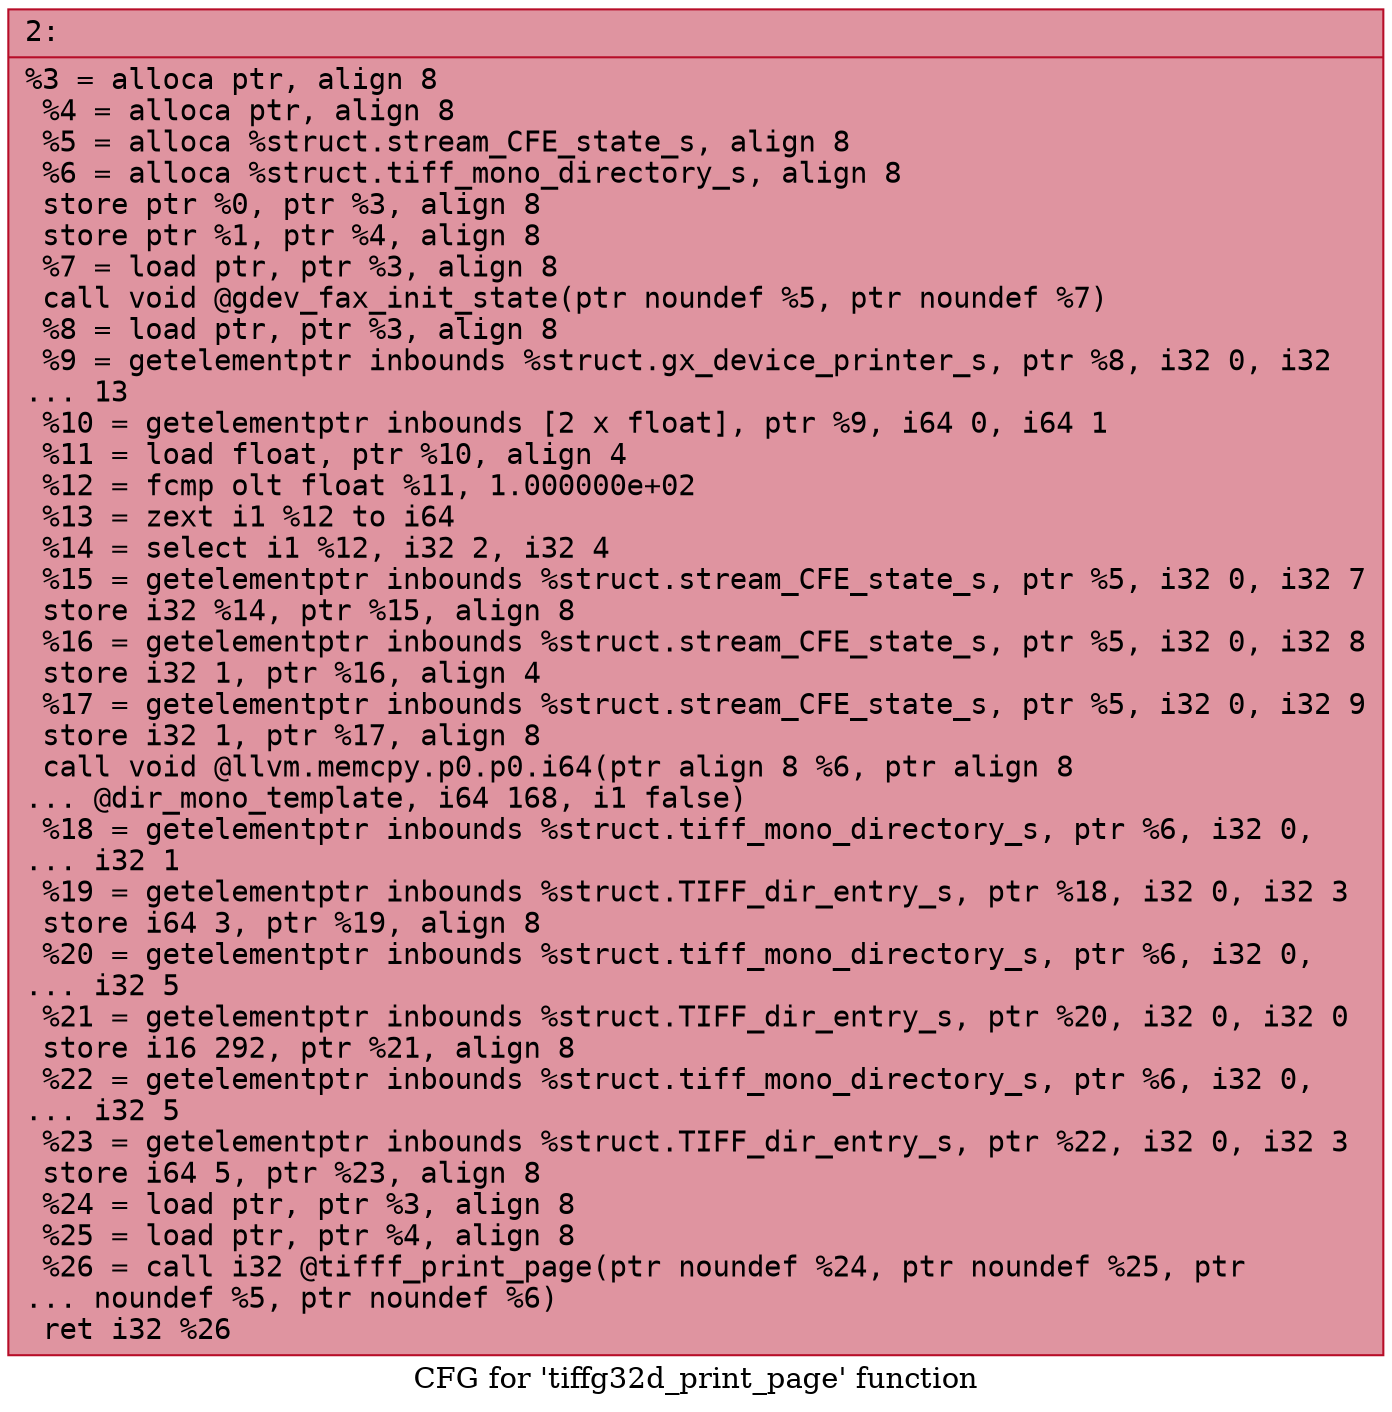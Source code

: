 digraph "CFG for 'tiffg32d_print_page' function" {
	label="CFG for 'tiffg32d_print_page' function";

	Node0x600003433890 [shape=record,color="#b70d28ff", style=filled, fillcolor="#b70d2870" fontname="Courier",label="{2:\l|  %3 = alloca ptr, align 8\l  %4 = alloca ptr, align 8\l  %5 = alloca %struct.stream_CFE_state_s, align 8\l  %6 = alloca %struct.tiff_mono_directory_s, align 8\l  store ptr %0, ptr %3, align 8\l  store ptr %1, ptr %4, align 8\l  %7 = load ptr, ptr %3, align 8\l  call void @gdev_fax_init_state(ptr noundef %5, ptr noundef %7)\l  %8 = load ptr, ptr %3, align 8\l  %9 = getelementptr inbounds %struct.gx_device_printer_s, ptr %8, i32 0, i32\l... 13\l  %10 = getelementptr inbounds [2 x float], ptr %9, i64 0, i64 1\l  %11 = load float, ptr %10, align 4\l  %12 = fcmp olt float %11, 1.000000e+02\l  %13 = zext i1 %12 to i64\l  %14 = select i1 %12, i32 2, i32 4\l  %15 = getelementptr inbounds %struct.stream_CFE_state_s, ptr %5, i32 0, i32 7\l  store i32 %14, ptr %15, align 8\l  %16 = getelementptr inbounds %struct.stream_CFE_state_s, ptr %5, i32 0, i32 8\l  store i32 1, ptr %16, align 4\l  %17 = getelementptr inbounds %struct.stream_CFE_state_s, ptr %5, i32 0, i32 9\l  store i32 1, ptr %17, align 8\l  call void @llvm.memcpy.p0.p0.i64(ptr align 8 %6, ptr align 8\l... @dir_mono_template, i64 168, i1 false)\l  %18 = getelementptr inbounds %struct.tiff_mono_directory_s, ptr %6, i32 0,\l... i32 1\l  %19 = getelementptr inbounds %struct.TIFF_dir_entry_s, ptr %18, i32 0, i32 3\l  store i64 3, ptr %19, align 8\l  %20 = getelementptr inbounds %struct.tiff_mono_directory_s, ptr %6, i32 0,\l... i32 5\l  %21 = getelementptr inbounds %struct.TIFF_dir_entry_s, ptr %20, i32 0, i32 0\l  store i16 292, ptr %21, align 8\l  %22 = getelementptr inbounds %struct.tiff_mono_directory_s, ptr %6, i32 0,\l... i32 5\l  %23 = getelementptr inbounds %struct.TIFF_dir_entry_s, ptr %22, i32 0, i32 3\l  store i64 5, ptr %23, align 8\l  %24 = load ptr, ptr %3, align 8\l  %25 = load ptr, ptr %4, align 8\l  %26 = call i32 @tifff_print_page(ptr noundef %24, ptr noundef %25, ptr\l... noundef %5, ptr noundef %6)\l  ret i32 %26\l}"];
}
